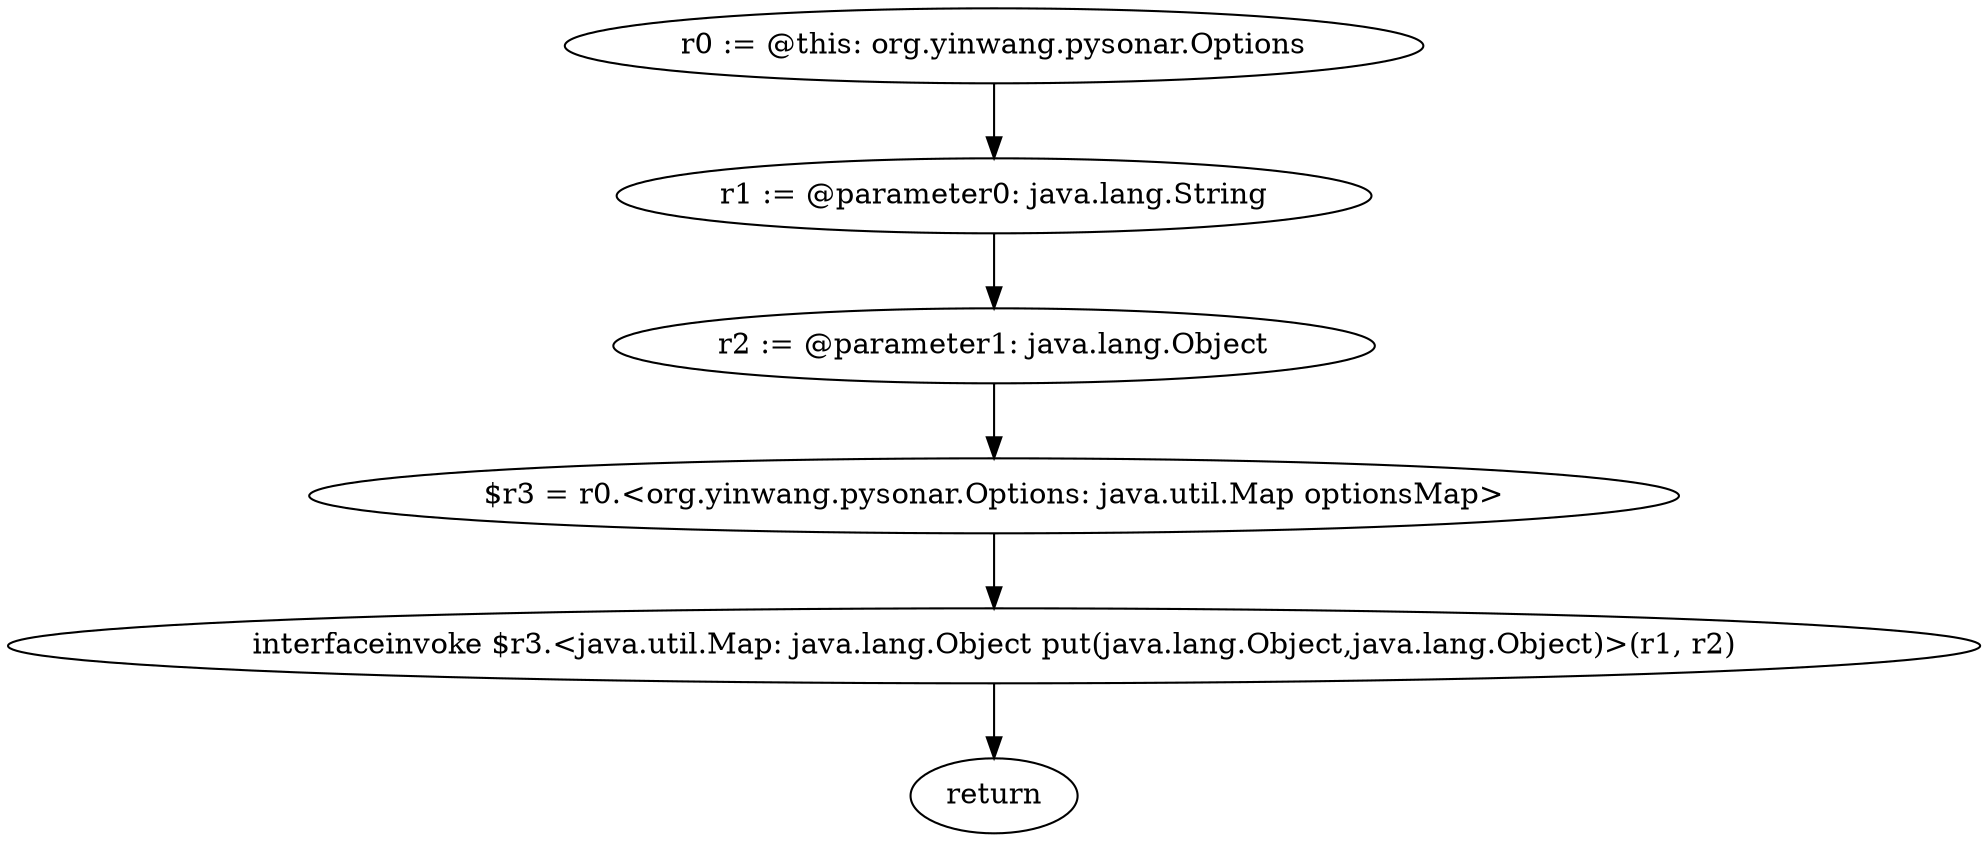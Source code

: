 digraph "unitGraph" {
    "r0 := @this: org.yinwang.pysonar.Options"
    "r1 := @parameter0: java.lang.String"
    "r2 := @parameter1: java.lang.Object"
    "$r3 = r0.<org.yinwang.pysonar.Options: java.util.Map optionsMap>"
    "interfaceinvoke $r3.<java.util.Map: java.lang.Object put(java.lang.Object,java.lang.Object)>(r1, r2)"
    "return"
    "r0 := @this: org.yinwang.pysonar.Options"->"r1 := @parameter0: java.lang.String";
    "r1 := @parameter0: java.lang.String"->"r2 := @parameter1: java.lang.Object";
    "r2 := @parameter1: java.lang.Object"->"$r3 = r0.<org.yinwang.pysonar.Options: java.util.Map optionsMap>";
    "$r3 = r0.<org.yinwang.pysonar.Options: java.util.Map optionsMap>"->"interfaceinvoke $r3.<java.util.Map: java.lang.Object put(java.lang.Object,java.lang.Object)>(r1, r2)";
    "interfaceinvoke $r3.<java.util.Map: java.lang.Object put(java.lang.Object,java.lang.Object)>(r1, r2)"->"return";
}

